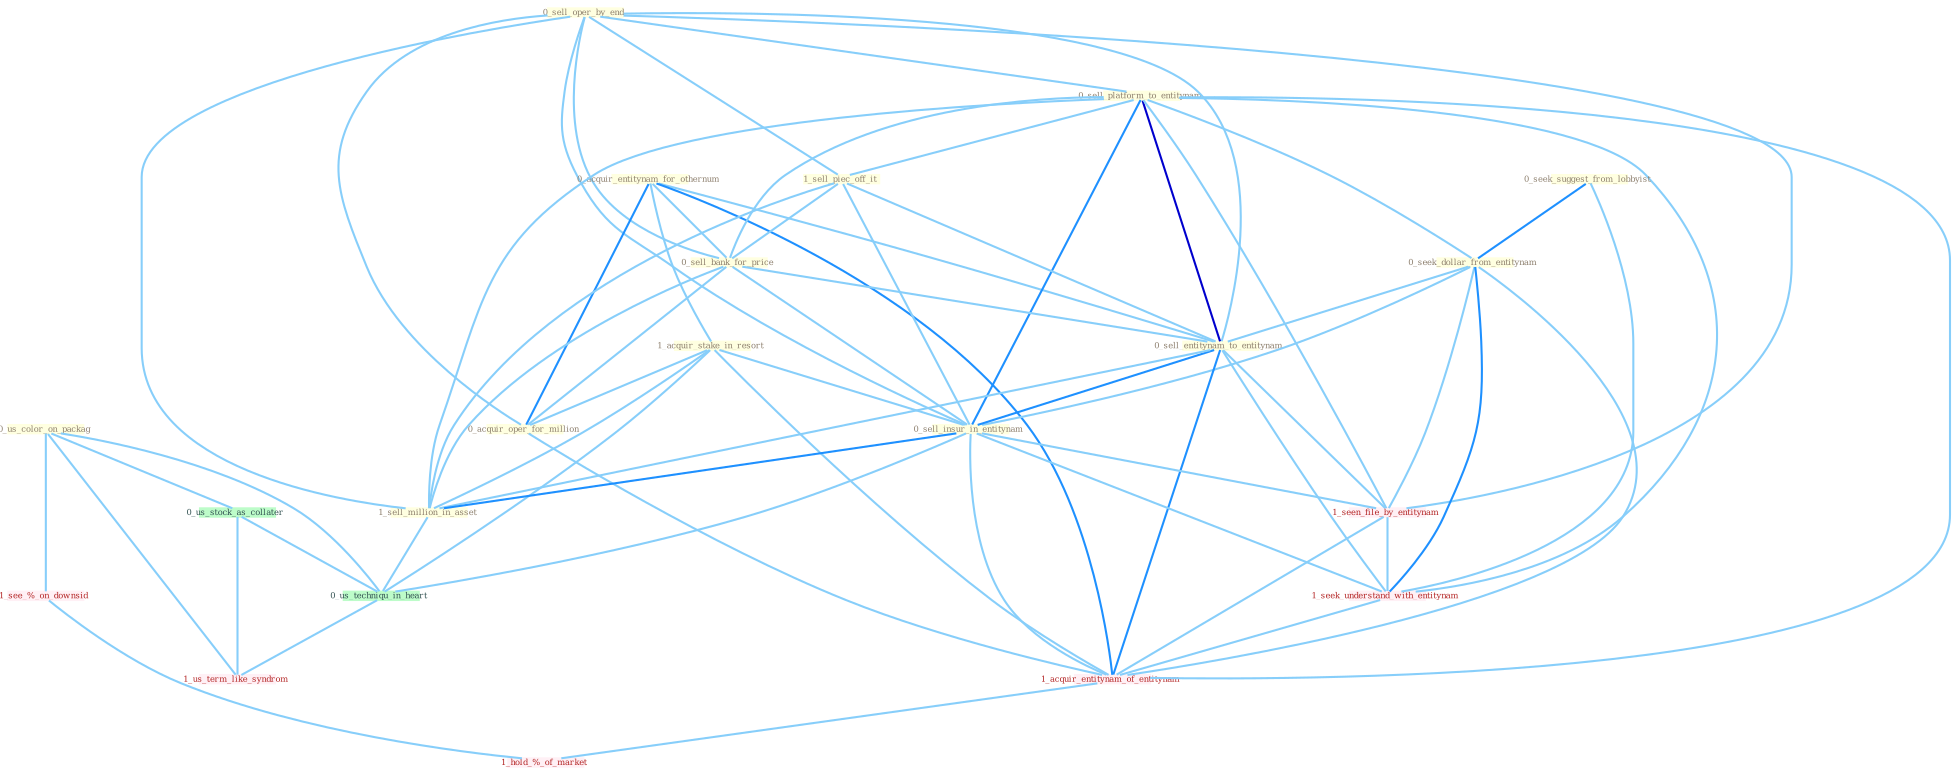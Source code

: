 Graph G{ 
    node
    [shape=polygon,style=filled,width=.5,height=.06,color="#BDFCC9",fixedsize=true,fontsize=4,
    fontcolor="#2f4f4f"];
    {node
    [color="#ffffe0", fontcolor="#8b7d6b"] "0_sell_oper_by_end " "0_acquir_entitynam_for_othernum " "1_acquir_stake_in_resort " "0_sell_platform_to_entitynam " "1_sell_piec_off_it " "0_seek_suggest_from_lobbyist " "0_sell_bank_for_price " "0_acquir_oper_for_million " "0_seek_dollar_from_entitynam " "0_sell_entitynam_to_entitynam " "0_us_color_on_packag " "0_sell_insur_in_entitynam " "1_sell_million_in_asset "}
{node [color="#fff0f5", fontcolor="#b22222"] "1_seen_file_by_entitynam " "1_seek_understand_with_entitynam " "1_acquir_entitynam_of_entitynam " "1_see_%_on_downsid " "1_us_term_like_syndrom " "1_hold_%_of_market "}
edge [color="#B0E2FF"];

	"0_sell_oper_by_end " -- "0_sell_platform_to_entitynam " [w="1", color="#87cefa" ];
	"0_sell_oper_by_end " -- "1_sell_piec_off_it " [w="1", color="#87cefa" ];
	"0_sell_oper_by_end " -- "0_sell_bank_for_price " [w="1", color="#87cefa" ];
	"0_sell_oper_by_end " -- "0_acquir_oper_for_million " [w="1", color="#87cefa" ];
	"0_sell_oper_by_end " -- "0_sell_entitynam_to_entitynam " [w="1", color="#87cefa" ];
	"0_sell_oper_by_end " -- "0_sell_insur_in_entitynam " [w="1", color="#87cefa" ];
	"0_sell_oper_by_end " -- "1_sell_million_in_asset " [w="1", color="#87cefa" ];
	"0_sell_oper_by_end " -- "1_seen_file_by_entitynam " [w="1", color="#87cefa" ];
	"0_acquir_entitynam_for_othernum " -- "1_acquir_stake_in_resort " [w="1", color="#87cefa" ];
	"0_acquir_entitynam_for_othernum " -- "0_sell_bank_for_price " [w="1", color="#87cefa" ];
	"0_acquir_entitynam_for_othernum " -- "0_acquir_oper_for_million " [w="2", color="#1e90ff" , len=0.8];
	"0_acquir_entitynam_for_othernum " -- "0_sell_entitynam_to_entitynam " [w="1", color="#87cefa" ];
	"0_acquir_entitynam_for_othernum " -- "1_acquir_entitynam_of_entitynam " [w="2", color="#1e90ff" , len=0.8];
	"1_acquir_stake_in_resort " -- "0_acquir_oper_for_million " [w="1", color="#87cefa" ];
	"1_acquir_stake_in_resort " -- "0_sell_insur_in_entitynam " [w="1", color="#87cefa" ];
	"1_acquir_stake_in_resort " -- "1_sell_million_in_asset " [w="1", color="#87cefa" ];
	"1_acquir_stake_in_resort " -- "1_acquir_entitynam_of_entitynam " [w="1", color="#87cefa" ];
	"1_acquir_stake_in_resort " -- "0_us_techniqu_in_heart " [w="1", color="#87cefa" ];
	"0_sell_platform_to_entitynam " -- "1_sell_piec_off_it " [w="1", color="#87cefa" ];
	"0_sell_platform_to_entitynam " -- "0_sell_bank_for_price " [w="1", color="#87cefa" ];
	"0_sell_platform_to_entitynam " -- "0_seek_dollar_from_entitynam " [w="1", color="#87cefa" ];
	"0_sell_platform_to_entitynam " -- "0_sell_entitynam_to_entitynam " [w="3", color="#0000cd" , len=0.6];
	"0_sell_platform_to_entitynam " -- "0_sell_insur_in_entitynam " [w="2", color="#1e90ff" , len=0.8];
	"0_sell_platform_to_entitynam " -- "1_sell_million_in_asset " [w="1", color="#87cefa" ];
	"0_sell_platform_to_entitynam " -- "1_seen_file_by_entitynam " [w="1", color="#87cefa" ];
	"0_sell_platform_to_entitynam " -- "1_seek_understand_with_entitynam " [w="1", color="#87cefa" ];
	"0_sell_platform_to_entitynam " -- "1_acquir_entitynam_of_entitynam " [w="1", color="#87cefa" ];
	"1_sell_piec_off_it " -- "0_sell_bank_for_price " [w="1", color="#87cefa" ];
	"1_sell_piec_off_it " -- "0_sell_entitynam_to_entitynam " [w="1", color="#87cefa" ];
	"1_sell_piec_off_it " -- "0_sell_insur_in_entitynam " [w="1", color="#87cefa" ];
	"1_sell_piec_off_it " -- "1_sell_million_in_asset " [w="1", color="#87cefa" ];
	"0_seek_suggest_from_lobbyist " -- "0_seek_dollar_from_entitynam " [w="2", color="#1e90ff" , len=0.8];
	"0_seek_suggest_from_lobbyist " -- "1_seek_understand_with_entitynam " [w="1", color="#87cefa" ];
	"0_sell_bank_for_price " -- "0_acquir_oper_for_million " [w="1", color="#87cefa" ];
	"0_sell_bank_for_price " -- "0_sell_entitynam_to_entitynam " [w="1", color="#87cefa" ];
	"0_sell_bank_for_price " -- "0_sell_insur_in_entitynam " [w="1", color="#87cefa" ];
	"0_sell_bank_for_price " -- "1_sell_million_in_asset " [w="1", color="#87cefa" ];
	"0_acquir_oper_for_million " -- "1_acquir_entitynam_of_entitynam " [w="1", color="#87cefa" ];
	"0_seek_dollar_from_entitynam " -- "0_sell_entitynam_to_entitynam " [w="1", color="#87cefa" ];
	"0_seek_dollar_from_entitynam " -- "0_sell_insur_in_entitynam " [w="1", color="#87cefa" ];
	"0_seek_dollar_from_entitynam " -- "1_seen_file_by_entitynam " [w="1", color="#87cefa" ];
	"0_seek_dollar_from_entitynam " -- "1_seek_understand_with_entitynam " [w="2", color="#1e90ff" , len=0.8];
	"0_seek_dollar_from_entitynam " -- "1_acquir_entitynam_of_entitynam " [w="1", color="#87cefa" ];
	"0_sell_entitynam_to_entitynam " -- "0_sell_insur_in_entitynam " [w="2", color="#1e90ff" , len=0.8];
	"0_sell_entitynam_to_entitynam " -- "1_sell_million_in_asset " [w="1", color="#87cefa" ];
	"0_sell_entitynam_to_entitynam " -- "1_seen_file_by_entitynam " [w="1", color="#87cefa" ];
	"0_sell_entitynam_to_entitynam " -- "1_seek_understand_with_entitynam " [w="1", color="#87cefa" ];
	"0_sell_entitynam_to_entitynam " -- "1_acquir_entitynam_of_entitynam " [w="2", color="#1e90ff" , len=0.8];
	"0_us_color_on_packag " -- "0_us_stock_as_collater " [w="1", color="#87cefa" ];
	"0_us_color_on_packag " -- "0_us_techniqu_in_heart " [w="1", color="#87cefa" ];
	"0_us_color_on_packag " -- "1_see_%_on_downsid " [w="1", color="#87cefa" ];
	"0_us_color_on_packag " -- "1_us_term_like_syndrom " [w="1", color="#87cefa" ];
	"0_sell_insur_in_entitynam " -- "1_sell_million_in_asset " [w="2", color="#1e90ff" , len=0.8];
	"0_sell_insur_in_entitynam " -- "1_seen_file_by_entitynam " [w="1", color="#87cefa" ];
	"0_sell_insur_in_entitynam " -- "1_seek_understand_with_entitynam " [w="1", color="#87cefa" ];
	"0_sell_insur_in_entitynam " -- "1_acquir_entitynam_of_entitynam " [w="1", color="#87cefa" ];
	"0_sell_insur_in_entitynam " -- "0_us_techniqu_in_heart " [w="1", color="#87cefa" ];
	"1_sell_million_in_asset " -- "0_us_techniqu_in_heart " [w="1", color="#87cefa" ];
	"1_seen_file_by_entitynam " -- "1_seek_understand_with_entitynam " [w="1", color="#87cefa" ];
	"1_seen_file_by_entitynam " -- "1_acquir_entitynam_of_entitynam " [w="1", color="#87cefa" ];
	"0_us_stock_as_collater " -- "0_us_techniqu_in_heart " [w="1", color="#87cefa" ];
	"0_us_stock_as_collater " -- "1_us_term_like_syndrom " [w="1", color="#87cefa" ];
	"1_seek_understand_with_entitynam " -- "1_acquir_entitynam_of_entitynam " [w="1", color="#87cefa" ];
	"1_acquir_entitynam_of_entitynam " -- "1_hold_%_of_market " [w="1", color="#87cefa" ];
	"0_us_techniqu_in_heart " -- "1_us_term_like_syndrom " [w="1", color="#87cefa" ];
	"1_see_%_on_downsid " -- "1_hold_%_of_market " [w="1", color="#87cefa" ];
}